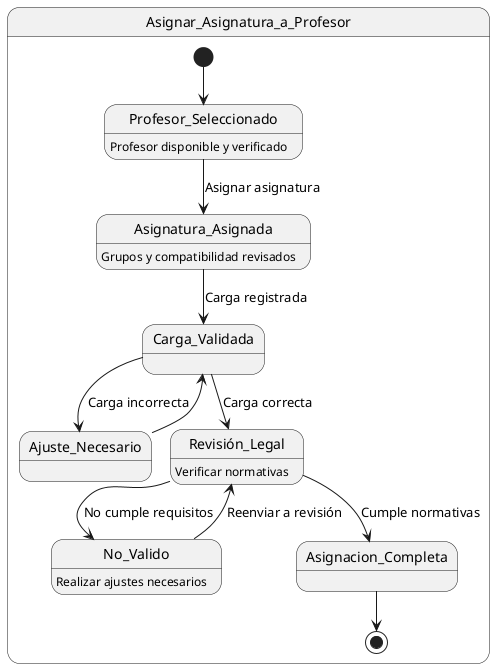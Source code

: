 @startuml diagramaDeEstados1
state Asignar_Asignatura_a_Profesor {
    
    [*] --> Profesor_Seleccionado

    state Profesor_Seleccionado {
        Profesor_Seleccionado: Profesor disponible y verificado
    }

    Profesor_Seleccionado --> Asignatura_Asignada: Asignar asignatura

    state Asignatura_Asignada {
        Asignatura_Asignada: Grupos y compatibilidad revisados
    }

    Asignatura_Asignada --> Carga_Validada: Carga registrada

    Carga_Validada --> Ajuste_Necesario: Carga incorrecta
    Carga_Validada --> Revisión_Legal: Carga correcta

    Ajuste_Necesario --> Carga_Validada

    state Revisión_Legal {
        Revisión_Legal: Verificar normativas
    }

    Revisión_Legal --> No_Valido: No cumple requisitos
    Revisión_Legal --> Asignacion_Completa: Cumple normativas

    state No_Valido {
        No_Valido: Realizar ajustes necesarios
    }

    No_Valido --> Revisión_Legal: Reenviar a revisión

    Asignacion_Completa --> [*]
}
@enduml